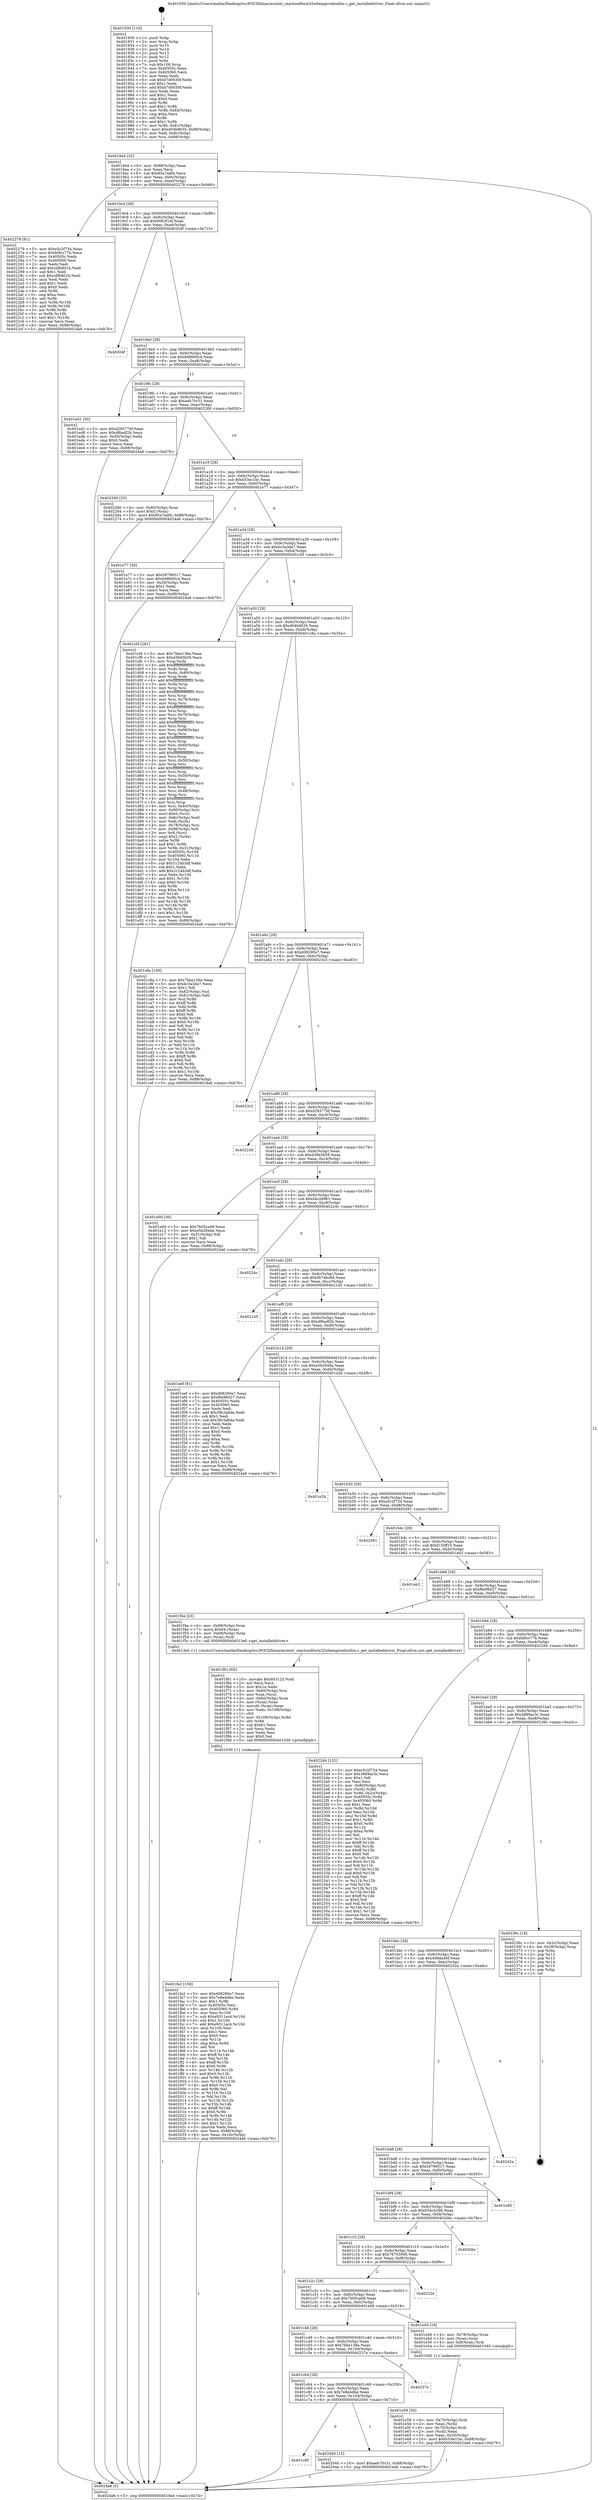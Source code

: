 digraph "0x401930" {
  label = "0x401930 (/mnt/c/Users/mathe/Desktop/tcc/POCII/binaries/extr_reactosdllwin32wbemproxbuiltin.c_get_installeddriver_Final-ollvm.out::main(0))"
  labelloc = "t"
  node[shape=record]

  Entry [label="",width=0.3,height=0.3,shape=circle,fillcolor=black,style=filled]
  "0x4019a4" [label="{
     0x4019a4 [32]\l
     | [instrs]\l
     &nbsp;&nbsp;0x4019a4 \<+6\>: mov -0x88(%rbp),%eax\l
     &nbsp;&nbsp;0x4019aa \<+2\>: mov %eax,%ecx\l
     &nbsp;&nbsp;0x4019ac \<+6\>: sub $0x85a7adf4,%ecx\l
     &nbsp;&nbsp;0x4019b2 \<+6\>: mov %eax,-0x9c(%rbp)\l
     &nbsp;&nbsp;0x4019b8 \<+6\>: mov %ecx,-0xa0(%rbp)\l
     &nbsp;&nbsp;0x4019be \<+6\>: je 0000000000402279 \<main+0x949\>\l
  }"]
  "0x402279" [label="{
     0x402279 [91]\l
     | [instrs]\l
     &nbsp;&nbsp;0x402279 \<+5\>: mov $0xe5c2f734,%eax\l
     &nbsp;&nbsp;0x40227e \<+5\>: mov $0xfd9cc77b,%ecx\l
     &nbsp;&nbsp;0x402283 \<+7\>: mov 0x40505c,%edx\l
     &nbsp;&nbsp;0x40228a \<+7\>: mov 0x405060,%esi\l
     &nbsp;&nbsp;0x402291 \<+2\>: mov %edx,%edi\l
     &nbsp;&nbsp;0x402293 \<+6\>: add $0xcdfb801b,%edi\l
     &nbsp;&nbsp;0x402299 \<+3\>: sub $0x1,%edi\l
     &nbsp;&nbsp;0x40229c \<+6\>: sub $0xcdfb801b,%edi\l
     &nbsp;&nbsp;0x4022a2 \<+3\>: imul %edi,%edx\l
     &nbsp;&nbsp;0x4022a5 \<+3\>: and $0x1,%edx\l
     &nbsp;&nbsp;0x4022a8 \<+3\>: cmp $0x0,%edx\l
     &nbsp;&nbsp;0x4022ab \<+4\>: sete %r8b\l
     &nbsp;&nbsp;0x4022af \<+3\>: cmp $0xa,%esi\l
     &nbsp;&nbsp;0x4022b2 \<+4\>: setl %r9b\l
     &nbsp;&nbsp;0x4022b6 \<+3\>: mov %r8b,%r10b\l
     &nbsp;&nbsp;0x4022b9 \<+3\>: and %r9b,%r10b\l
     &nbsp;&nbsp;0x4022bc \<+3\>: xor %r9b,%r8b\l
     &nbsp;&nbsp;0x4022bf \<+3\>: or %r8b,%r10b\l
     &nbsp;&nbsp;0x4022c2 \<+4\>: test $0x1,%r10b\l
     &nbsp;&nbsp;0x4022c6 \<+3\>: cmovne %ecx,%eax\l
     &nbsp;&nbsp;0x4022c9 \<+6\>: mov %eax,-0x88(%rbp)\l
     &nbsp;&nbsp;0x4022cf \<+5\>: jmp 00000000004024a6 \<main+0xb76\>\l
  }"]
  "0x4019c4" [label="{
     0x4019c4 [28]\l
     | [instrs]\l
     &nbsp;&nbsp;0x4019c4 \<+5\>: jmp 00000000004019c9 \<main+0x99\>\l
     &nbsp;&nbsp;0x4019c9 \<+6\>: mov -0x9c(%rbp),%eax\l
     &nbsp;&nbsp;0x4019cf \<+5\>: sub $0x9063f1ef,%eax\l
     &nbsp;&nbsp;0x4019d4 \<+6\>: mov %eax,-0xa4(%rbp)\l
     &nbsp;&nbsp;0x4019da \<+6\>: je 000000000040204f \<main+0x71f\>\l
  }"]
  Exit [label="",width=0.3,height=0.3,shape=circle,fillcolor=black,style=filled,peripheries=2]
  "0x40204f" [label="{
     0x40204f\l
  }", style=dashed]
  "0x4019e0" [label="{
     0x4019e0 [28]\l
     | [instrs]\l
     &nbsp;&nbsp;0x4019e0 \<+5\>: jmp 00000000004019e5 \<main+0xb5\>\l
     &nbsp;&nbsp;0x4019e5 \<+6\>: mov -0x9c(%rbp),%eax\l
     &nbsp;&nbsp;0x4019eb \<+5\>: sub $0x948600c4,%eax\l
     &nbsp;&nbsp;0x4019f0 \<+6\>: mov %eax,-0xa8(%rbp)\l
     &nbsp;&nbsp;0x4019f6 \<+6\>: je 0000000000401ed1 \<main+0x5a1\>\l
  }"]
  "0x401c80" [label="{
     0x401c80\l
  }", style=dashed]
  "0x401ed1" [label="{
     0x401ed1 [30]\l
     | [instrs]\l
     &nbsp;&nbsp;0x401ed1 \<+5\>: mov $0xd29377df,%eax\l
     &nbsp;&nbsp;0x401ed6 \<+5\>: mov $0xdf6adf2b,%ecx\l
     &nbsp;&nbsp;0x401edb \<+3\>: mov -0x30(%rbp),%edx\l
     &nbsp;&nbsp;0x401ede \<+3\>: cmp $0x0,%edx\l
     &nbsp;&nbsp;0x401ee1 \<+3\>: cmove %ecx,%eax\l
     &nbsp;&nbsp;0x401ee4 \<+6\>: mov %eax,-0x88(%rbp)\l
     &nbsp;&nbsp;0x401eea \<+5\>: jmp 00000000004024a6 \<main+0xb76\>\l
  }"]
  "0x4019fc" [label="{
     0x4019fc [28]\l
     | [instrs]\l
     &nbsp;&nbsp;0x4019fc \<+5\>: jmp 0000000000401a01 \<main+0xd1\>\l
     &nbsp;&nbsp;0x401a01 \<+6\>: mov -0x9c(%rbp),%eax\l
     &nbsp;&nbsp;0x401a07 \<+5\>: sub $0xaeb70c31,%eax\l
     &nbsp;&nbsp;0x401a0c \<+6\>: mov %eax,-0xac(%rbp)\l
     &nbsp;&nbsp;0x401a12 \<+6\>: je 0000000000402260 \<main+0x930\>\l
  }"]
  "0x402040" [label="{
     0x402040 [15]\l
     | [instrs]\l
     &nbsp;&nbsp;0x402040 \<+10\>: movl $0xaeb70c31,-0x88(%rbp)\l
     &nbsp;&nbsp;0x40204a \<+5\>: jmp 00000000004024a6 \<main+0xb76\>\l
  }"]
  "0x402260" [label="{
     0x402260 [25]\l
     | [instrs]\l
     &nbsp;&nbsp;0x402260 \<+4\>: mov -0x80(%rbp),%rax\l
     &nbsp;&nbsp;0x402264 \<+6\>: movl $0x0,(%rax)\l
     &nbsp;&nbsp;0x40226a \<+10\>: movl $0x85a7adf4,-0x88(%rbp)\l
     &nbsp;&nbsp;0x402274 \<+5\>: jmp 00000000004024a6 \<main+0xb76\>\l
  }"]
  "0x401a18" [label="{
     0x401a18 [28]\l
     | [instrs]\l
     &nbsp;&nbsp;0x401a18 \<+5\>: jmp 0000000000401a1d \<main+0xed\>\l
     &nbsp;&nbsp;0x401a1d \<+6\>: mov -0x9c(%rbp),%eax\l
     &nbsp;&nbsp;0x401a23 \<+5\>: sub $0xb53ec1bc,%eax\l
     &nbsp;&nbsp;0x401a28 \<+6\>: mov %eax,-0xb0(%rbp)\l
     &nbsp;&nbsp;0x401a2e \<+6\>: je 0000000000401e77 \<main+0x547\>\l
  }"]
  "0x401c64" [label="{
     0x401c64 [28]\l
     | [instrs]\l
     &nbsp;&nbsp;0x401c64 \<+5\>: jmp 0000000000401c69 \<main+0x339\>\l
     &nbsp;&nbsp;0x401c69 \<+6\>: mov -0x9c(%rbp),%eax\l
     &nbsp;&nbsp;0x401c6f \<+5\>: sub $0x7e8e4dbe,%eax\l
     &nbsp;&nbsp;0x401c74 \<+6\>: mov %eax,-0x104(%rbp)\l
     &nbsp;&nbsp;0x401c7a \<+6\>: je 0000000000402040 \<main+0x710\>\l
  }"]
  "0x401e77" [label="{
     0x401e77 [30]\l
     | [instrs]\l
     &nbsp;&nbsp;0x401e77 \<+5\>: mov $0x59799517,%eax\l
     &nbsp;&nbsp;0x401e7c \<+5\>: mov $0x948600c4,%ecx\l
     &nbsp;&nbsp;0x401e81 \<+3\>: mov -0x30(%rbp),%edx\l
     &nbsp;&nbsp;0x401e84 \<+3\>: cmp $0x1,%edx\l
     &nbsp;&nbsp;0x401e87 \<+3\>: cmovl %ecx,%eax\l
     &nbsp;&nbsp;0x401e8a \<+6\>: mov %eax,-0x88(%rbp)\l
     &nbsp;&nbsp;0x401e90 \<+5\>: jmp 00000000004024a6 \<main+0xb76\>\l
  }"]
  "0x401a34" [label="{
     0x401a34 [28]\l
     | [instrs]\l
     &nbsp;&nbsp;0x401a34 \<+5\>: jmp 0000000000401a39 \<main+0x109\>\l
     &nbsp;&nbsp;0x401a39 \<+6\>: mov -0x9c(%rbp),%eax\l
     &nbsp;&nbsp;0x401a3f \<+5\>: sub $0xbc3a3da7,%eax\l
     &nbsp;&nbsp;0x401a44 \<+6\>: mov %eax,-0xb4(%rbp)\l
     &nbsp;&nbsp;0x401a4a \<+6\>: je 0000000000401cf4 \<main+0x3c4\>\l
  }"]
  "0x40237e" [label="{
     0x40237e\l
  }", style=dashed]
  "0x401cf4" [label="{
     0x401cf4 [281]\l
     | [instrs]\l
     &nbsp;&nbsp;0x401cf4 \<+5\>: mov $0x7bbe136e,%eax\l
     &nbsp;&nbsp;0x401cf9 \<+5\>: mov $0xd39d3b59,%ecx\l
     &nbsp;&nbsp;0x401cfe \<+3\>: mov %rsp,%rdx\l
     &nbsp;&nbsp;0x401d01 \<+4\>: add $0xfffffffffffffff0,%rdx\l
     &nbsp;&nbsp;0x401d05 \<+3\>: mov %rdx,%rsp\l
     &nbsp;&nbsp;0x401d08 \<+4\>: mov %rdx,-0x80(%rbp)\l
     &nbsp;&nbsp;0x401d0c \<+3\>: mov %rsp,%rdx\l
     &nbsp;&nbsp;0x401d0f \<+4\>: add $0xfffffffffffffff0,%rdx\l
     &nbsp;&nbsp;0x401d13 \<+3\>: mov %rdx,%rsp\l
     &nbsp;&nbsp;0x401d16 \<+3\>: mov %rsp,%rsi\l
     &nbsp;&nbsp;0x401d19 \<+4\>: add $0xfffffffffffffff0,%rsi\l
     &nbsp;&nbsp;0x401d1d \<+3\>: mov %rsi,%rsp\l
     &nbsp;&nbsp;0x401d20 \<+4\>: mov %rsi,-0x78(%rbp)\l
     &nbsp;&nbsp;0x401d24 \<+3\>: mov %rsp,%rsi\l
     &nbsp;&nbsp;0x401d27 \<+4\>: add $0xfffffffffffffff0,%rsi\l
     &nbsp;&nbsp;0x401d2b \<+3\>: mov %rsi,%rsp\l
     &nbsp;&nbsp;0x401d2e \<+4\>: mov %rsi,-0x70(%rbp)\l
     &nbsp;&nbsp;0x401d32 \<+3\>: mov %rsp,%rsi\l
     &nbsp;&nbsp;0x401d35 \<+4\>: add $0xfffffffffffffff0,%rsi\l
     &nbsp;&nbsp;0x401d39 \<+3\>: mov %rsi,%rsp\l
     &nbsp;&nbsp;0x401d3c \<+4\>: mov %rsi,-0x68(%rbp)\l
     &nbsp;&nbsp;0x401d40 \<+3\>: mov %rsp,%rsi\l
     &nbsp;&nbsp;0x401d43 \<+4\>: add $0xfffffffffffffff0,%rsi\l
     &nbsp;&nbsp;0x401d47 \<+3\>: mov %rsi,%rsp\l
     &nbsp;&nbsp;0x401d4a \<+4\>: mov %rsi,-0x60(%rbp)\l
     &nbsp;&nbsp;0x401d4e \<+3\>: mov %rsp,%rsi\l
     &nbsp;&nbsp;0x401d51 \<+4\>: add $0xfffffffffffffff0,%rsi\l
     &nbsp;&nbsp;0x401d55 \<+3\>: mov %rsi,%rsp\l
     &nbsp;&nbsp;0x401d58 \<+4\>: mov %rsi,-0x58(%rbp)\l
     &nbsp;&nbsp;0x401d5c \<+3\>: mov %rsp,%rsi\l
     &nbsp;&nbsp;0x401d5f \<+4\>: add $0xfffffffffffffff0,%rsi\l
     &nbsp;&nbsp;0x401d63 \<+3\>: mov %rsi,%rsp\l
     &nbsp;&nbsp;0x401d66 \<+4\>: mov %rsi,-0x50(%rbp)\l
     &nbsp;&nbsp;0x401d6a \<+3\>: mov %rsp,%rsi\l
     &nbsp;&nbsp;0x401d6d \<+4\>: add $0xfffffffffffffff0,%rsi\l
     &nbsp;&nbsp;0x401d71 \<+3\>: mov %rsi,%rsp\l
     &nbsp;&nbsp;0x401d74 \<+4\>: mov %rsi,-0x48(%rbp)\l
     &nbsp;&nbsp;0x401d78 \<+3\>: mov %rsp,%rsi\l
     &nbsp;&nbsp;0x401d7b \<+4\>: add $0xfffffffffffffff0,%rsi\l
     &nbsp;&nbsp;0x401d7f \<+3\>: mov %rsi,%rsp\l
     &nbsp;&nbsp;0x401d82 \<+4\>: mov %rsi,-0x40(%rbp)\l
     &nbsp;&nbsp;0x401d86 \<+4\>: mov -0x80(%rbp),%rsi\l
     &nbsp;&nbsp;0x401d8a \<+6\>: movl $0x0,(%rsi)\l
     &nbsp;&nbsp;0x401d90 \<+6\>: mov -0x8c(%rbp),%edi\l
     &nbsp;&nbsp;0x401d96 \<+2\>: mov %edi,(%rdx)\l
     &nbsp;&nbsp;0x401d98 \<+4\>: mov -0x78(%rbp),%rsi\l
     &nbsp;&nbsp;0x401d9c \<+7\>: mov -0x98(%rbp),%r8\l
     &nbsp;&nbsp;0x401da3 \<+3\>: mov %r8,(%rsi)\l
     &nbsp;&nbsp;0x401da6 \<+3\>: cmpl $0x2,(%rdx)\l
     &nbsp;&nbsp;0x401da9 \<+4\>: setne %r9b\l
     &nbsp;&nbsp;0x401dad \<+4\>: and $0x1,%r9b\l
     &nbsp;&nbsp;0x401db1 \<+4\>: mov %r9b,-0x31(%rbp)\l
     &nbsp;&nbsp;0x401db5 \<+8\>: mov 0x40505c,%r10d\l
     &nbsp;&nbsp;0x401dbd \<+8\>: mov 0x405060,%r11d\l
     &nbsp;&nbsp;0x401dc5 \<+3\>: mov %r10d,%ebx\l
     &nbsp;&nbsp;0x401dc8 \<+6\>: sub $0x3124b3df,%ebx\l
     &nbsp;&nbsp;0x401dce \<+3\>: sub $0x1,%ebx\l
     &nbsp;&nbsp;0x401dd1 \<+6\>: add $0x3124b3df,%ebx\l
     &nbsp;&nbsp;0x401dd7 \<+4\>: imul %ebx,%r10d\l
     &nbsp;&nbsp;0x401ddb \<+4\>: and $0x1,%r10d\l
     &nbsp;&nbsp;0x401ddf \<+4\>: cmp $0x0,%r10d\l
     &nbsp;&nbsp;0x401de3 \<+4\>: sete %r9b\l
     &nbsp;&nbsp;0x401de7 \<+4\>: cmp $0xa,%r11d\l
     &nbsp;&nbsp;0x401deb \<+4\>: setl %r14b\l
     &nbsp;&nbsp;0x401def \<+3\>: mov %r9b,%r15b\l
     &nbsp;&nbsp;0x401df2 \<+3\>: and %r14b,%r15b\l
     &nbsp;&nbsp;0x401df5 \<+3\>: xor %r14b,%r9b\l
     &nbsp;&nbsp;0x401df8 \<+3\>: or %r9b,%r15b\l
     &nbsp;&nbsp;0x401dfb \<+4\>: test $0x1,%r15b\l
     &nbsp;&nbsp;0x401dff \<+3\>: cmovne %ecx,%eax\l
     &nbsp;&nbsp;0x401e02 \<+6\>: mov %eax,-0x88(%rbp)\l
     &nbsp;&nbsp;0x401e08 \<+5\>: jmp 00000000004024a6 \<main+0xb76\>\l
  }"]
  "0x401a50" [label="{
     0x401a50 [28]\l
     | [instrs]\l
     &nbsp;&nbsp;0x401a50 \<+5\>: jmp 0000000000401a55 \<main+0x125\>\l
     &nbsp;&nbsp;0x401a55 \<+6\>: mov -0x9c(%rbp),%eax\l
     &nbsp;&nbsp;0x401a5b \<+5\>: sub $0xd04b9635,%eax\l
     &nbsp;&nbsp;0x401a60 \<+6\>: mov %eax,-0xb8(%rbp)\l
     &nbsp;&nbsp;0x401a66 \<+6\>: je 0000000000401c8a \<main+0x35a\>\l
  }"]
  "0x401fa2" [label="{
     0x401fa2 [158]\l
     | [instrs]\l
     &nbsp;&nbsp;0x401fa2 \<+5\>: mov $0xd08290a7,%ecx\l
     &nbsp;&nbsp;0x401fa7 \<+5\>: mov $0x7e8e4dbe,%edx\l
     &nbsp;&nbsp;0x401fac \<+3\>: mov $0x1,%r9b\l
     &nbsp;&nbsp;0x401faf \<+7\>: mov 0x40505c,%esi\l
     &nbsp;&nbsp;0x401fb6 \<+8\>: mov 0x405060,%r8d\l
     &nbsp;&nbsp;0x401fbe \<+3\>: mov %esi,%r10d\l
     &nbsp;&nbsp;0x401fc1 \<+7\>: sub $0xe9311ac4,%r10d\l
     &nbsp;&nbsp;0x401fc8 \<+4\>: sub $0x1,%r10d\l
     &nbsp;&nbsp;0x401fcc \<+7\>: add $0xe9311ac4,%r10d\l
     &nbsp;&nbsp;0x401fd3 \<+4\>: imul %r10d,%esi\l
     &nbsp;&nbsp;0x401fd7 \<+3\>: and $0x1,%esi\l
     &nbsp;&nbsp;0x401fda \<+3\>: cmp $0x0,%esi\l
     &nbsp;&nbsp;0x401fdd \<+4\>: sete %r11b\l
     &nbsp;&nbsp;0x401fe1 \<+4\>: cmp $0xa,%r8d\l
     &nbsp;&nbsp;0x401fe5 \<+3\>: setl %bl\l
     &nbsp;&nbsp;0x401fe8 \<+3\>: mov %r11b,%r14b\l
     &nbsp;&nbsp;0x401feb \<+4\>: xor $0xff,%r14b\l
     &nbsp;&nbsp;0x401fef \<+3\>: mov %bl,%r15b\l
     &nbsp;&nbsp;0x401ff2 \<+4\>: xor $0xff,%r15b\l
     &nbsp;&nbsp;0x401ff6 \<+4\>: xor $0x0,%r9b\l
     &nbsp;&nbsp;0x401ffa \<+3\>: mov %r14b,%r12b\l
     &nbsp;&nbsp;0x401ffd \<+4\>: and $0x0,%r12b\l
     &nbsp;&nbsp;0x402001 \<+3\>: and %r9b,%r11b\l
     &nbsp;&nbsp;0x402004 \<+3\>: mov %r15b,%r13b\l
     &nbsp;&nbsp;0x402007 \<+4\>: and $0x0,%r13b\l
     &nbsp;&nbsp;0x40200b \<+3\>: and %r9b,%bl\l
     &nbsp;&nbsp;0x40200e \<+3\>: or %r11b,%r12b\l
     &nbsp;&nbsp;0x402011 \<+3\>: or %bl,%r13b\l
     &nbsp;&nbsp;0x402014 \<+3\>: xor %r13b,%r12b\l
     &nbsp;&nbsp;0x402017 \<+3\>: or %r15b,%r14b\l
     &nbsp;&nbsp;0x40201a \<+4\>: xor $0xff,%r14b\l
     &nbsp;&nbsp;0x40201e \<+4\>: or $0x0,%r9b\l
     &nbsp;&nbsp;0x402022 \<+3\>: and %r9b,%r14b\l
     &nbsp;&nbsp;0x402025 \<+3\>: or %r14b,%r12b\l
     &nbsp;&nbsp;0x402028 \<+4\>: test $0x1,%r12b\l
     &nbsp;&nbsp;0x40202c \<+3\>: cmovne %edx,%ecx\l
     &nbsp;&nbsp;0x40202f \<+6\>: mov %ecx,-0x88(%rbp)\l
     &nbsp;&nbsp;0x402035 \<+6\>: mov %eax,-0x10c(%rbp)\l
     &nbsp;&nbsp;0x40203b \<+5\>: jmp 00000000004024a6 \<main+0xb76\>\l
  }"]
  "0x401c8a" [label="{
     0x401c8a [106]\l
     | [instrs]\l
     &nbsp;&nbsp;0x401c8a \<+5\>: mov $0x7bbe136e,%eax\l
     &nbsp;&nbsp;0x401c8f \<+5\>: mov $0xbc3a3da7,%ecx\l
     &nbsp;&nbsp;0x401c94 \<+2\>: mov $0x1,%dl\l
     &nbsp;&nbsp;0x401c96 \<+7\>: mov -0x82(%rbp),%sil\l
     &nbsp;&nbsp;0x401c9d \<+7\>: mov -0x81(%rbp),%dil\l
     &nbsp;&nbsp;0x401ca4 \<+3\>: mov %sil,%r8b\l
     &nbsp;&nbsp;0x401ca7 \<+4\>: xor $0xff,%r8b\l
     &nbsp;&nbsp;0x401cab \<+3\>: mov %dil,%r9b\l
     &nbsp;&nbsp;0x401cae \<+4\>: xor $0xff,%r9b\l
     &nbsp;&nbsp;0x401cb2 \<+3\>: xor $0x0,%dl\l
     &nbsp;&nbsp;0x401cb5 \<+3\>: mov %r8b,%r10b\l
     &nbsp;&nbsp;0x401cb8 \<+4\>: and $0x0,%r10b\l
     &nbsp;&nbsp;0x401cbc \<+3\>: and %dl,%sil\l
     &nbsp;&nbsp;0x401cbf \<+3\>: mov %r9b,%r11b\l
     &nbsp;&nbsp;0x401cc2 \<+4\>: and $0x0,%r11b\l
     &nbsp;&nbsp;0x401cc6 \<+3\>: and %dl,%dil\l
     &nbsp;&nbsp;0x401cc9 \<+3\>: or %sil,%r10b\l
     &nbsp;&nbsp;0x401ccc \<+3\>: or %dil,%r11b\l
     &nbsp;&nbsp;0x401ccf \<+3\>: xor %r11b,%r10b\l
     &nbsp;&nbsp;0x401cd2 \<+3\>: or %r9b,%r8b\l
     &nbsp;&nbsp;0x401cd5 \<+4\>: xor $0xff,%r8b\l
     &nbsp;&nbsp;0x401cd9 \<+3\>: or $0x0,%dl\l
     &nbsp;&nbsp;0x401cdc \<+3\>: and %dl,%r8b\l
     &nbsp;&nbsp;0x401cdf \<+3\>: or %r8b,%r10b\l
     &nbsp;&nbsp;0x401ce2 \<+4\>: test $0x1,%r10b\l
     &nbsp;&nbsp;0x401ce6 \<+3\>: cmovne %ecx,%eax\l
     &nbsp;&nbsp;0x401ce9 \<+6\>: mov %eax,-0x88(%rbp)\l
     &nbsp;&nbsp;0x401cef \<+5\>: jmp 00000000004024a6 \<main+0xb76\>\l
  }"]
  "0x401a6c" [label="{
     0x401a6c [28]\l
     | [instrs]\l
     &nbsp;&nbsp;0x401a6c \<+5\>: jmp 0000000000401a71 \<main+0x141\>\l
     &nbsp;&nbsp;0x401a71 \<+6\>: mov -0x9c(%rbp),%eax\l
     &nbsp;&nbsp;0x401a77 \<+5\>: sub $0xd08290a7,%eax\l
     &nbsp;&nbsp;0x401a7c \<+6\>: mov %eax,-0xbc(%rbp)\l
     &nbsp;&nbsp;0x401a82 \<+6\>: je 00000000004023c3 \<main+0xa93\>\l
  }"]
  "0x4024a6" [label="{
     0x4024a6 [5]\l
     | [instrs]\l
     &nbsp;&nbsp;0x4024a6 \<+5\>: jmp 00000000004019a4 \<main+0x74\>\l
  }"]
  "0x401930" [label="{
     0x401930 [116]\l
     | [instrs]\l
     &nbsp;&nbsp;0x401930 \<+1\>: push %rbp\l
     &nbsp;&nbsp;0x401931 \<+3\>: mov %rsp,%rbp\l
     &nbsp;&nbsp;0x401934 \<+2\>: push %r15\l
     &nbsp;&nbsp;0x401936 \<+2\>: push %r14\l
     &nbsp;&nbsp;0x401938 \<+2\>: push %r13\l
     &nbsp;&nbsp;0x40193a \<+2\>: push %r12\l
     &nbsp;&nbsp;0x40193c \<+1\>: push %rbx\l
     &nbsp;&nbsp;0x40193d \<+7\>: sub $0x108,%rsp\l
     &nbsp;&nbsp;0x401944 \<+7\>: mov 0x40505c,%eax\l
     &nbsp;&nbsp;0x40194b \<+7\>: mov 0x405060,%ecx\l
     &nbsp;&nbsp;0x401952 \<+2\>: mov %eax,%edx\l
     &nbsp;&nbsp;0x401954 \<+6\>: sub $0xb7d0030f,%edx\l
     &nbsp;&nbsp;0x40195a \<+3\>: sub $0x1,%edx\l
     &nbsp;&nbsp;0x40195d \<+6\>: add $0xb7d0030f,%edx\l
     &nbsp;&nbsp;0x401963 \<+3\>: imul %edx,%eax\l
     &nbsp;&nbsp;0x401966 \<+3\>: and $0x1,%eax\l
     &nbsp;&nbsp;0x401969 \<+3\>: cmp $0x0,%eax\l
     &nbsp;&nbsp;0x40196c \<+4\>: sete %r8b\l
     &nbsp;&nbsp;0x401970 \<+4\>: and $0x1,%r8b\l
     &nbsp;&nbsp;0x401974 \<+7\>: mov %r8b,-0x82(%rbp)\l
     &nbsp;&nbsp;0x40197b \<+3\>: cmp $0xa,%ecx\l
     &nbsp;&nbsp;0x40197e \<+4\>: setl %r8b\l
     &nbsp;&nbsp;0x401982 \<+4\>: and $0x1,%r8b\l
     &nbsp;&nbsp;0x401986 \<+7\>: mov %r8b,-0x81(%rbp)\l
     &nbsp;&nbsp;0x40198d \<+10\>: movl $0xd04b9635,-0x88(%rbp)\l
     &nbsp;&nbsp;0x401997 \<+6\>: mov %edi,-0x8c(%rbp)\l
     &nbsp;&nbsp;0x40199d \<+7\>: mov %rsi,-0x98(%rbp)\l
  }"]
  "0x401f61" [label="{
     0x401f61 [65]\l
     | [instrs]\l
     &nbsp;&nbsp;0x401f61 \<+10\>: movabs $0x403123,%rdi\l
     &nbsp;&nbsp;0x401f6b \<+2\>: xor %ecx,%ecx\l
     &nbsp;&nbsp;0x401f6d \<+5\>: mov $0x1a,%edx\l
     &nbsp;&nbsp;0x401f72 \<+4\>: mov -0x60(%rbp),%rsi\l
     &nbsp;&nbsp;0x401f76 \<+3\>: mov %rax,(%rsi)\l
     &nbsp;&nbsp;0x401f79 \<+4\>: mov -0x60(%rbp),%rax\l
     &nbsp;&nbsp;0x401f7d \<+3\>: mov (%rax),%rax\l
     &nbsp;&nbsp;0x401f80 \<+3\>: movsbl (%rax),%eax\l
     &nbsp;&nbsp;0x401f83 \<+6\>: mov %edx,-0x108(%rbp)\l
     &nbsp;&nbsp;0x401f89 \<+1\>: cltd\l
     &nbsp;&nbsp;0x401f8a \<+7\>: mov -0x108(%rbp),%r8d\l
     &nbsp;&nbsp;0x401f91 \<+3\>: idiv %r8d\l
     &nbsp;&nbsp;0x401f94 \<+3\>: sub $0x61,%ecx\l
     &nbsp;&nbsp;0x401f97 \<+2\>: sub %ecx,%edx\l
     &nbsp;&nbsp;0x401f99 \<+2\>: mov %edx,%esi\l
     &nbsp;&nbsp;0x401f9b \<+2\>: mov $0x0,%al\l
     &nbsp;&nbsp;0x401f9d \<+5\>: call 0000000000401030 \<printf@plt\>\l
     | [calls]\l
     &nbsp;&nbsp;0x401030 \{1\} (unknown)\l
  }"]
  "0x401e59" [label="{
     0x401e59 [30]\l
     | [instrs]\l
     &nbsp;&nbsp;0x401e59 \<+4\>: mov -0x70(%rbp),%rdi\l
     &nbsp;&nbsp;0x401e5d \<+2\>: mov %eax,(%rdi)\l
     &nbsp;&nbsp;0x401e5f \<+4\>: mov -0x70(%rbp),%rdi\l
     &nbsp;&nbsp;0x401e63 \<+2\>: mov (%rdi),%eax\l
     &nbsp;&nbsp;0x401e65 \<+3\>: mov %eax,-0x30(%rbp)\l
     &nbsp;&nbsp;0x401e68 \<+10\>: movl $0xb53ec1bc,-0x88(%rbp)\l
     &nbsp;&nbsp;0x401e72 \<+5\>: jmp 00000000004024a6 \<main+0xb76\>\l
  }"]
  "0x4023c3" [label="{
     0x4023c3\l
  }", style=dashed]
  "0x401a88" [label="{
     0x401a88 [28]\l
     | [instrs]\l
     &nbsp;&nbsp;0x401a88 \<+5\>: jmp 0000000000401a8d \<main+0x15d\>\l
     &nbsp;&nbsp;0x401a8d \<+6\>: mov -0x9c(%rbp),%eax\l
     &nbsp;&nbsp;0x401a93 \<+5\>: sub $0xd29377df,%eax\l
     &nbsp;&nbsp;0x401a98 \<+6\>: mov %eax,-0xc0(%rbp)\l
     &nbsp;&nbsp;0x401a9e \<+6\>: je 000000000040223d \<main+0x90d\>\l
  }"]
  "0x401c48" [label="{
     0x401c48 [28]\l
     | [instrs]\l
     &nbsp;&nbsp;0x401c48 \<+5\>: jmp 0000000000401c4d \<main+0x31d\>\l
     &nbsp;&nbsp;0x401c4d \<+6\>: mov -0x9c(%rbp),%eax\l
     &nbsp;&nbsp;0x401c53 \<+5\>: sub $0x7bbe136e,%eax\l
     &nbsp;&nbsp;0x401c58 \<+6\>: mov %eax,-0x100(%rbp)\l
     &nbsp;&nbsp;0x401c5e \<+6\>: je 000000000040237e \<main+0xa4e\>\l
  }"]
  "0x40223d" [label="{
     0x40223d\l
  }", style=dashed]
  "0x401aa4" [label="{
     0x401aa4 [28]\l
     | [instrs]\l
     &nbsp;&nbsp;0x401aa4 \<+5\>: jmp 0000000000401aa9 \<main+0x179\>\l
     &nbsp;&nbsp;0x401aa9 \<+6\>: mov -0x9c(%rbp),%eax\l
     &nbsp;&nbsp;0x401aaf \<+5\>: sub $0xd39d3b59,%eax\l
     &nbsp;&nbsp;0x401ab4 \<+6\>: mov %eax,-0xc4(%rbp)\l
     &nbsp;&nbsp;0x401aba \<+6\>: je 0000000000401e0d \<main+0x4dd\>\l
  }"]
  "0x401e49" [label="{
     0x401e49 [16]\l
     | [instrs]\l
     &nbsp;&nbsp;0x401e49 \<+4\>: mov -0x78(%rbp),%rax\l
     &nbsp;&nbsp;0x401e4d \<+3\>: mov (%rax),%rax\l
     &nbsp;&nbsp;0x401e50 \<+4\>: mov 0x8(%rax),%rdi\l
     &nbsp;&nbsp;0x401e54 \<+5\>: call 0000000000401040 \<atoi@plt\>\l
     | [calls]\l
     &nbsp;&nbsp;0x401040 \{1\} (unknown)\l
  }"]
  "0x401e0d" [label="{
     0x401e0d [30]\l
     | [instrs]\l
     &nbsp;&nbsp;0x401e0d \<+5\>: mov $0x7b05ca08,%eax\l
     &nbsp;&nbsp;0x401e12 \<+5\>: mov $0xe5b284de,%ecx\l
     &nbsp;&nbsp;0x401e17 \<+3\>: mov -0x31(%rbp),%dl\l
     &nbsp;&nbsp;0x401e1a \<+3\>: test $0x1,%dl\l
     &nbsp;&nbsp;0x401e1d \<+3\>: cmovne %ecx,%eax\l
     &nbsp;&nbsp;0x401e20 \<+6\>: mov %eax,-0x88(%rbp)\l
     &nbsp;&nbsp;0x401e26 \<+5\>: jmp 00000000004024a6 \<main+0xb76\>\l
  }"]
  "0x401ac0" [label="{
     0x401ac0 [28]\l
     | [instrs]\l
     &nbsp;&nbsp;0x401ac0 \<+5\>: jmp 0000000000401ac5 \<main+0x195\>\l
     &nbsp;&nbsp;0x401ac5 \<+6\>: mov -0x9c(%rbp),%eax\l
     &nbsp;&nbsp;0x401acb \<+5\>: sub $0xd4c2d961,%eax\l
     &nbsp;&nbsp;0x401ad0 \<+6\>: mov %eax,-0xc8(%rbp)\l
     &nbsp;&nbsp;0x401ad6 \<+6\>: je 000000000040224c \<main+0x91c\>\l
  }"]
  "0x401c2c" [label="{
     0x401c2c [28]\l
     | [instrs]\l
     &nbsp;&nbsp;0x401c2c \<+5\>: jmp 0000000000401c31 \<main+0x301\>\l
     &nbsp;&nbsp;0x401c31 \<+6\>: mov -0x9c(%rbp),%eax\l
     &nbsp;&nbsp;0x401c37 \<+5\>: sub $0x7b05ca08,%eax\l
     &nbsp;&nbsp;0x401c3c \<+6\>: mov %eax,-0xfc(%rbp)\l
     &nbsp;&nbsp;0x401c42 \<+6\>: je 0000000000401e49 \<main+0x519\>\l
  }"]
  "0x40224c" [label="{
     0x40224c\l
  }", style=dashed]
  "0x401adc" [label="{
     0x401adc [28]\l
     | [instrs]\l
     &nbsp;&nbsp;0x401adc \<+5\>: jmp 0000000000401ae1 \<main+0x1b1\>\l
     &nbsp;&nbsp;0x401ae1 \<+6\>: mov -0x9c(%rbp),%eax\l
     &nbsp;&nbsp;0x401ae7 \<+5\>: sub $0xdb74bc9d,%eax\l
     &nbsp;&nbsp;0x401aec \<+6\>: mov %eax,-0xcc(%rbp)\l
     &nbsp;&nbsp;0x401af2 \<+6\>: je 0000000000402145 \<main+0x815\>\l
  }"]
  "0x40222e" [label="{
     0x40222e\l
  }", style=dashed]
  "0x402145" [label="{
     0x402145\l
  }", style=dashed]
  "0x401af8" [label="{
     0x401af8 [28]\l
     | [instrs]\l
     &nbsp;&nbsp;0x401af8 \<+5\>: jmp 0000000000401afd \<main+0x1cd\>\l
     &nbsp;&nbsp;0x401afd \<+6\>: mov -0x9c(%rbp),%eax\l
     &nbsp;&nbsp;0x401b03 \<+5\>: sub $0xdf6adf2b,%eax\l
     &nbsp;&nbsp;0x401b08 \<+6\>: mov %eax,-0xd0(%rbp)\l
     &nbsp;&nbsp;0x401b0e \<+6\>: je 0000000000401eef \<main+0x5bf\>\l
  }"]
  "0x401c10" [label="{
     0x401c10 [28]\l
     | [instrs]\l
     &nbsp;&nbsp;0x401c10 \<+5\>: jmp 0000000000401c15 \<main+0x2e5\>\l
     &nbsp;&nbsp;0x401c15 \<+6\>: mov -0x9c(%rbp),%eax\l
     &nbsp;&nbsp;0x401c1b \<+5\>: sub $0x76703096,%eax\l
     &nbsp;&nbsp;0x401c20 \<+6\>: mov %eax,-0xf8(%rbp)\l
     &nbsp;&nbsp;0x401c26 \<+6\>: je 000000000040222e \<main+0x8fe\>\l
  }"]
  "0x401eef" [label="{
     0x401eef [91]\l
     | [instrs]\l
     &nbsp;&nbsp;0x401eef \<+5\>: mov $0xd08290a7,%eax\l
     &nbsp;&nbsp;0x401ef4 \<+5\>: mov $0xf6e96027,%ecx\l
     &nbsp;&nbsp;0x401ef9 \<+7\>: mov 0x40505c,%edx\l
     &nbsp;&nbsp;0x401f00 \<+7\>: mov 0x405060,%esi\l
     &nbsp;&nbsp;0x401f07 \<+2\>: mov %edx,%edi\l
     &nbsp;&nbsp;0x401f09 \<+6\>: add $0x39c3a6da,%edi\l
     &nbsp;&nbsp;0x401f0f \<+3\>: sub $0x1,%edi\l
     &nbsp;&nbsp;0x401f12 \<+6\>: sub $0x39c3a6da,%edi\l
     &nbsp;&nbsp;0x401f18 \<+3\>: imul %edi,%edx\l
     &nbsp;&nbsp;0x401f1b \<+3\>: and $0x1,%edx\l
     &nbsp;&nbsp;0x401f1e \<+3\>: cmp $0x0,%edx\l
     &nbsp;&nbsp;0x401f21 \<+4\>: sete %r8b\l
     &nbsp;&nbsp;0x401f25 \<+3\>: cmp $0xa,%esi\l
     &nbsp;&nbsp;0x401f28 \<+4\>: setl %r9b\l
     &nbsp;&nbsp;0x401f2c \<+3\>: mov %r8b,%r10b\l
     &nbsp;&nbsp;0x401f2f \<+3\>: and %r9b,%r10b\l
     &nbsp;&nbsp;0x401f32 \<+3\>: xor %r9b,%r8b\l
     &nbsp;&nbsp;0x401f35 \<+3\>: or %r8b,%r10b\l
     &nbsp;&nbsp;0x401f38 \<+4\>: test $0x1,%r10b\l
     &nbsp;&nbsp;0x401f3c \<+3\>: cmovne %ecx,%eax\l
     &nbsp;&nbsp;0x401f3f \<+6\>: mov %eax,-0x88(%rbp)\l
     &nbsp;&nbsp;0x401f45 \<+5\>: jmp 00000000004024a6 \<main+0xb76\>\l
  }"]
  "0x401b14" [label="{
     0x401b14 [28]\l
     | [instrs]\l
     &nbsp;&nbsp;0x401b14 \<+5\>: jmp 0000000000401b19 \<main+0x1e9\>\l
     &nbsp;&nbsp;0x401b19 \<+6\>: mov -0x9c(%rbp),%eax\l
     &nbsp;&nbsp;0x401b1f \<+5\>: sub $0xe5b284de,%eax\l
     &nbsp;&nbsp;0x401b24 \<+6\>: mov %eax,-0xd4(%rbp)\l
     &nbsp;&nbsp;0x401b2a \<+6\>: je 0000000000401e2b \<main+0x4fb\>\l
  }"]
  "0x4020bc" [label="{
     0x4020bc\l
  }", style=dashed]
  "0x401e2b" [label="{
     0x401e2b\l
  }", style=dashed]
  "0x401b30" [label="{
     0x401b30 [28]\l
     | [instrs]\l
     &nbsp;&nbsp;0x401b30 \<+5\>: jmp 0000000000401b35 \<main+0x205\>\l
     &nbsp;&nbsp;0x401b35 \<+6\>: mov -0x9c(%rbp),%eax\l
     &nbsp;&nbsp;0x401b3b \<+5\>: sub $0xe5c2f734,%eax\l
     &nbsp;&nbsp;0x401b40 \<+6\>: mov %eax,-0xd8(%rbp)\l
     &nbsp;&nbsp;0x401b46 \<+6\>: je 0000000000402491 \<main+0xb61\>\l
  }"]
  "0x401bf4" [label="{
     0x401bf4 [28]\l
     | [instrs]\l
     &nbsp;&nbsp;0x401bf4 \<+5\>: jmp 0000000000401bf9 \<main+0x2c9\>\l
     &nbsp;&nbsp;0x401bf9 \<+6\>: mov -0x9c(%rbp),%eax\l
     &nbsp;&nbsp;0x401bff \<+5\>: sub $0x654c4268,%eax\l
     &nbsp;&nbsp;0x401c04 \<+6\>: mov %eax,-0xf4(%rbp)\l
     &nbsp;&nbsp;0x401c0a \<+6\>: je 00000000004020bc \<main+0x78c\>\l
  }"]
  "0x402491" [label="{
     0x402491\l
  }", style=dashed]
  "0x401b4c" [label="{
     0x401b4c [28]\l
     | [instrs]\l
     &nbsp;&nbsp;0x401b4c \<+5\>: jmp 0000000000401b51 \<main+0x221\>\l
     &nbsp;&nbsp;0x401b51 \<+6\>: mov -0x9c(%rbp),%eax\l
     &nbsp;&nbsp;0x401b57 \<+5\>: sub $0xf135ff10,%eax\l
     &nbsp;&nbsp;0x401b5c \<+6\>: mov %eax,-0xdc(%rbp)\l
     &nbsp;&nbsp;0x401b62 \<+6\>: je 0000000000401eb3 \<main+0x583\>\l
  }"]
  "0x401e95" [label="{
     0x401e95\l
  }", style=dashed]
  "0x401eb3" [label="{
     0x401eb3\l
  }", style=dashed]
  "0x401b68" [label="{
     0x401b68 [28]\l
     | [instrs]\l
     &nbsp;&nbsp;0x401b68 \<+5\>: jmp 0000000000401b6d \<main+0x23d\>\l
     &nbsp;&nbsp;0x401b6d \<+6\>: mov -0x9c(%rbp),%eax\l
     &nbsp;&nbsp;0x401b73 \<+5\>: sub $0xf6e96027,%eax\l
     &nbsp;&nbsp;0x401b78 \<+6\>: mov %eax,-0xe0(%rbp)\l
     &nbsp;&nbsp;0x401b7e \<+6\>: je 0000000000401f4a \<main+0x61a\>\l
  }"]
  "0x401bd8" [label="{
     0x401bd8 [28]\l
     | [instrs]\l
     &nbsp;&nbsp;0x401bd8 \<+5\>: jmp 0000000000401bdd \<main+0x2ad\>\l
     &nbsp;&nbsp;0x401bdd \<+6\>: mov -0x9c(%rbp),%eax\l
     &nbsp;&nbsp;0x401be3 \<+5\>: sub $0x59799517,%eax\l
     &nbsp;&nbsp;0x401be8 \<+6\>: mov %eax,-0xf0(%rbp)\l
     &nbsp;&nbsp;0x401bee \<+6\>: je 0000000000401e95 \<main+0x565\>\l
  }"]
  "0x401f4a" [label="{
     0x401f4a [23]\l
     | [instrs]\l
     &nbsp;&nbsp;0x401f4a \<+4\>: mov -0x68(%rbp),%rax\l
     &nbsp;&nbsp;0x401f4e \<+7\>: movq $0x64,(%rax)\l
     &nbsp;&nbsp;0x401f55 \<+4\>: mov -0x68(%rbp),%rax\l
     &nbsp;&nbsp;0x401f59 \<+3\>: mov (%rax),%rdi\l
     &nbsp;&nbsp;0x401f5c \<+5\>: call 00000000004013e0 \<get_installeddriver\>\l
     | [calls]\l
     &nbsp;&nbsp;0x4013e0 \{1\} (/mnt/c/Users/mathe/Desktop/tcc/POCII/binaries/extr_reactosdllwin32wbemproxbuiltin.c_get_installeddriver_Final-ollvm.out::get_installeddriver)\l
  }"]
  "0x401b84" [label="{
     0x401b84 [28]\l
     | [instrs]\l
     &nbsp;&nbsp;0x401b84 \<+5\>: jmp 0000000000401b89 \<main+0x259\>\l
     &nbsp;&nbsp;0x401b89 \<+6\>: mov -0x9c(%rbp),%eax\l
     &nbsp;&nbsp;0x401b8f \<+5\>: sub $0xfd9cc77b,%eax\l
     &nbsp;&nbsp;0x401b94 \<+6\>: mov %eax,-0xe4(%rbp)\l
     &nbsp;&nbsp;0x401b9a \<+6\>: je 00000000004022d4 \<main+0x9a4\>\l
  }"]
  "0x40242a" [label="{
     0x40242a\l
  }", style=dashed]
  "0x4022d4" [label="{
     0x4022d4 [152]\l
     | [instrs]\l
     &nbsp;&nbsp;0x4022d4 \<+5\>: mov $0xe5c2f734,%eax\l
     &nbsp;&nbsp;0x4022d9 \<+5\>: mov $0x3889ac3c,%ecx\l
     &nbsp;&nbsp;0x4022de \<+2\>: mov $0x1,%dl\l
     &nbsp;&nbsp;0x4022e0 \<+2\>: xor %esi,%esi\l
     &nbsp;&nbsp;0x4022e2 \<+4\>: mov -0x80(%rbp),%rdi\l
     &nbsp;&nbsp;0x4022e6 \<+3\>: mov (%rdi),%r8d\l
     &nbsp;&nbsp;0x4022e9 \<+4\>: mov %r8d,-0x2c(%rbp)\l
     &nbsp;&nbsp;0x4022ed \<+8\>: mov 0x40505c,%r8d\l
     &nbsp;&nbsp;0x4022f5 \<+8\>: mov 0x405060,%r9d\l
     &nbsp;&nbsp;0x4022fd \<+3\>: sub $0x1,%esi\l
     &nbsp;&nbsp;0x402300 \<+3\>: mov %r8d,%r10d\l
     &nbsp;&nbsp;0x402303 \<+3\>: add %esi,%r10d\l
     &nbsp;&nbsp;0x402306 \<+4\>: imul %r10d,%r8d\l
     &nbsp;&nbsp;0x40230a \<+4\>: and $0x1,%r8d\l
     &nbsp;&nbsp;0x40230e \<+4\>: cmp $0x0,%r8d\l
     &nbsp;&nbsp;0x402312 \<+4\>: sete %r11b\l
     &nbsp;&nbsp;0x402316 \<+4\>: cmp $0xa,%r9d\l
     &nbsp;&nbsp;0x40231a \<+3\>: setl %bl\l
     &nbsp;&nbsp;0x40231d \<+3\>: mov %r11b,%r14b\l
     &nbsp;&nbsp;0x402320 \<+4\>: xor $0xff,%r14b\l
     &nbsp;&nbsp;0x402324 \<+3\>: mov %bl,%r15b\l
     &nbsp;&nbsp;0x402327 \<+4\>: xor $0xff,%r15b\l
     &nbsp;&nbsp;0x40232b \<+3\>: xor $0x0,%dl\l
     &nbsp;&nbsp;0x40232e \<+3\>: mov %r14b,%r12b\l
     &nbsp;&nbsp;0x402331 \<+4\>: and $0x0,%r12b\l
     &nbsp;&nbsp;0x402335 \<+3\>: and %dl,%r11b\l
     &nbsp;&nbsp;0x402338 \<+3\>: mov %r15b,%r13b\l
     &nbsp;&nbsp;0x40233b \<+4\>: and $0x0,%r13b\l
     &nbsp;&nbsp;0x40233f \<+2\>: and %dl,%bl\l
     &nbsp;&nbsp;0x402341 \<+3\>: or %r11b,%r12b\l
     &nbsp;&nbsp;0x402344 \<+3\>: or %bl,%r13b\l
     &nbsp;&nbsp;0x402347 \<+3\>: xor %r13b,%r12b\l
     &nbsp;&nbsp;0x40234a \<+3\>: or %r15b,%r14b\l
     &nbsp;&nbsp;0x40234d \<+4\>: xor $0xff,%r14b\l
     &nbsp;&nbsp;0x402351 \<+3\>: or $0x0,%dl\l
     &nbsp;&nbsp;0x402354 \<+3\>: and %dl,%r14b\l
     &nbsp;&nbsp;0x402357 \<+3\>: or %r14b,%r12b\l
     &nbsp;&nbsp;0x40235a \<+4\>: test $0x1,%r12b\l
     &nbsp;&nbsp;0x40235e \<+3\>: cmovne %ecx,%eax\l
     &nbsp;&nbsp;0x402361 \<+6\>: mov %eax,-0x88(%rbp)\l
     &nbsp;&nbsp;0x402367 \<+5\>: jmp 00000000004024a6 \<main+0xb76\>\l
  }"]
  "0x401ba0" [label="{
     0x401ba0 [28]\l
     | [instrs]\l
     &nbsp;&nbsp;0x401ba0 \<+5\>: jmp 0000000000401ba5 \<main+0x275\>\l
     &nbsp;&nbsp;0x401ba5 \<+6\>: mov -0x9c(%rbp),%eax\l
     &nbsp;&nbsp;0x401bab \<+5\>: sub $0x3889ac3c,%eax\l
     &nbsp;&nbsp;0x401bb0 \<+6\>: mov %eax,-0xe8(%rbp)\l
     &nbsp;&nbsp;0x401bb6 \<+6\>: je 000000000040236c \<main+0xa3c\>\l
  }"]
  "0x401bbc" [label="{
     0x401bbc [28]\l
     | [instrs]\l
     &nbsp;&nbsp;0x401bbc \<+5\>: jmp 0000000000401bc1 \<main+0x291\>\l
     &nbsp;&nbsp;0x401bc1 \<+6\>: mov -0x9c(%rbp),%eax\l
     &nbsp;&nbsp;0x401bc7 \<+5\>: sub $0x408da40f,%eax\l
     &nbsp;&nbsp;0x401bcc \<+6\>: mov %eax,-0xec(%rbp)\l
     &nbsp;&nbsp;0x401bd2 \<+6\>: je 000000000040242a \<main+0xafa\>\l
  }"]
  "0x40236c" [label="{
     0x40236c [18]\l
     | [instrs]\l
     &nbsp;&nbsp;0x40236c \<+3\>: mov -0x2c(%rbp),%eax\l
     &nbsp;&nbsp;0x40236f \<+4\>: lea -0x28(%rbp),%rsp\l
     &nbsp;&nbsp;0x402373 \<+1\>: pop %rbx\l
     &nbsp;&nbsp;0x402374 \<+2\>: pop %r12\l
     &nbsp;&nbsp;0x402376 \<+2\>: pop %r13\l
     &nbsp;&nbsp;0x402378 \<+2\>: pop %r14\l
     &nbsp;&nbsp;0x40237a \<+2\>: pop %r15\l
     &nbsp;&nbsp;0x40237c \<+1\>: pop %rbp\l
     &nbsp;&nbsp;0x40237d \<+1\>: ret\l
  }"]
  Entry -> "0x401930" [label=" 1"]
  "0x4019a4" -> "0x402279" [label=" 1"]
  "0x4019a4" -> "0x4019c4" [label=" 12"]
  "0x40236c" -> Exit [label=" 1"]
  "0x4019c4" -> "0x40204f" [label=" 0"]
  "0x4019c4" -> "0x4019e0" [label=" 12"]
  "0x4022d4" -> "0x4024a6" [label=" 1"]
  "0x4019e0" -> "0x401ed1" [label=" 1"]
  "0x4019e0" -> "0x4019fc" [label=" 11"]
  "0x402279" -> "0x4024a6" [label=" 1"]
  "0x4019fc" -> "0x402260" [label=" 1"]
  "0x4019fc" -> "0x401a18" [label=" 10"]
  "0x402260" -> "0x4024a6" [label=" 1"]
  "0x401a18" -> "0x401e77" [label=" 1"]
  "0x401a18" -> "0x401a34" [label=" 9"]
  "0x401c64" -> "0x401c80" [label=" 0"]
  "0x401a34" -> "0x401cf4" [label=" 1"]
  "0x401a34" -> "0x401a50" [label=" 8"]
  "0x401c64" -> "0x402040" [label=" 1"]
  "0x401a50" -> "0x401c8a" [label=" 1"]
  "0x401a50" -> "0x401a6c" [label=" 7"]
  "0x401c8a" -> "0x4024a6" [label=" 1"]
  "0x401930" -> "0x4019a4" [label=" 1"]
  "0x4024a6" -> "0x4019a4" [label=" 12"]
  "0x401c48" -> "0x401c64" [label=" 1"]
  "0x401cf4" -> "0x4024a6" [label=" 1"]
  "0x401c48" -> "0x40237e" [label=" 0"]
  "0x401a6c" -> "0x4023c3" [label=" 0"]
  "0x401a6c" -> "0x401a88" [label=" 7"]
  "0x402040" -> "0x4024a6" [label=" 1"]
  "0x401a88" -> "0x40223d" [label=" 0"]
  "0x401a88" -> "0x401aa4" [label=" 7"]
  "0x401fa2" -> "0x4024a6" [label=" 1"]
  "0x401aa4" -> "0x401e0d" [label=" 1"]
  "0x401aa4" -> "0x401ac0" [label=" 6"]
  "0x401e0d" -> "0x4024a6" [label=" 1"]
  "0x401f61" -> "0x401fa2" [label=" 1"]
  "0x401ac0" -> "0x40224c" [label=" 0"]
  "0x401ac0" -> "0x401adc" [label=" 6"]
  "0x401eef" -> "0x4024a6" [label=" 1"]
  "0x401adc" -> "0x402145" [label=" 0"]
  "0x401adc" -> "0x401af8" [label=" 6"]
  "0x401ed1" -> "0x4024a6" [label=" 1"]
  "0x401af8" -> "0x401eef" [label=" 1"]
  "0x401af8" -> "0x401b14" [label=" 5"]
  "0x401e59" -> "0x4024a6" [label=" 1"]
  "0x401b14" -> "0x401e2b" [label=" 0"]
  "0x401b14" -> "0x401b30" [label=" 5"]
  "0x401e49" -> "0x401e59" [label=" 1"]
  "0x401b30" -> "0x402491" [label=" 0"]
  "0x401b30" -> "0x401b4c" [label=" 5"]
  "0x401c2c" -> "0x401e49" [label=" 1"]
  "0x401b4c" -> "0x401eb3" [label=" 0"]
  "0x401b4c" -> "0x401b68" [label=" 5"]
  "0x401f4a" -> "0x401f61" [label=" 1"]
  "0x401b68" -> "0x401f4a" [label=" 1"]
  "0x401b68" -> "0x401b84" [label=" 4"]
  "0x401c10" -> "0x40222e" [label=" 0"]
  "0x401b84" -> "0x4022d4" [label=" 1"]
  "0x401b84" -> "0x401ba0" [label=" 3"]
  "0x401e77" -> "0x4024a6" [label=" 1"]
  "0x401ba0" -> "0x40236c" [label=" 1"]
  "0x401ba0" -> "0x401bbc" [label=" 2"]
  "0x401bf4" -> "0x401c10" [label=" 2"]
  "0x401bbc" -> "0x40242a" [label=" 0"]
  "0x401bbc" -> "0x401bd8" [label=" 2"]
  "0x401c10" -> "0x401c2c" [label=" 2"]
  "0x401bd8" -> "0x401e95" [label=" 0"]
  "0x401bd8" -> "0x401bf4" [label=" 2"]
  "0x401c2c" -> "0x401c48" [label=" 1"]
  "0x401bf4" -> "0x4020bc" [label=" 0"]
}
